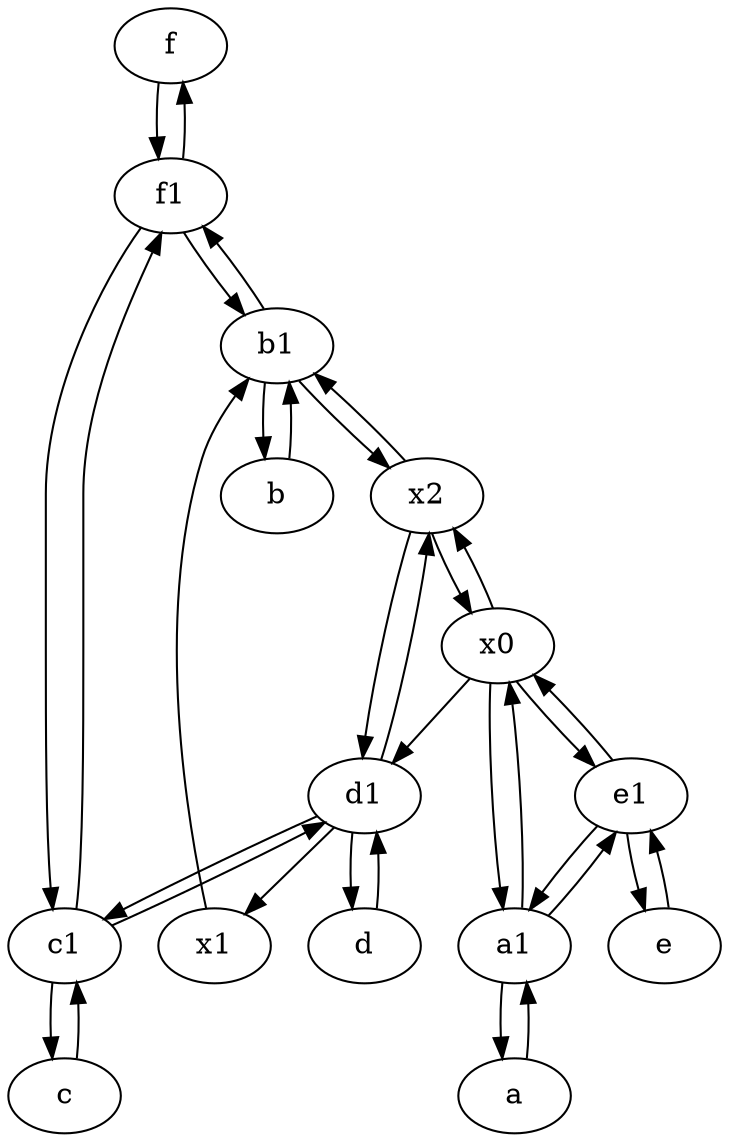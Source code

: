 digraph  {
	f [pos="15,45!"];
	b [pos="50,20!"];
	x1;
	f1;
	e1 [pos="25,45!"];
	x2;
	a [pos="40,10!"];
	c [pos="20,10!"];
	e [pos="30,50!"];
	x0;
	c1 [pos="30,15!"];
	b1 [pos="45,20!"];
	d1 [pos="25,30!"];
	a1 [pos="40,15!"];
	d [pos="20,30!"];
	b1 -> b;
	e1 -> e;
	c1 -> d1;
	f1 -> b1;
	d1 -> c1;
	f1 -> f;
	d1 -> x2;
	e1 -> a1;
	x0 -> x2;
	x2 -> x0;
	x2 -> b1;
	b -> b1;
	c -> c1;
	d1 -> x1;
	x0 -> a1;
	x0 -> d1;
	f -> f1;
	x1 -> b1;
	d -> d1;
	e -> e1;
	a1 -> x0;
	a1 -> e1;
	b1 -> x2;
	x0 -> e1;
	b1 -> f1;
	a1 -> a;
	f1 -> c1;
	d1 -> d;
	a -> a1;
	e1 -> x0;
	c1 -> f1;
	c1 -> c;
	x2 -> d1;

	}